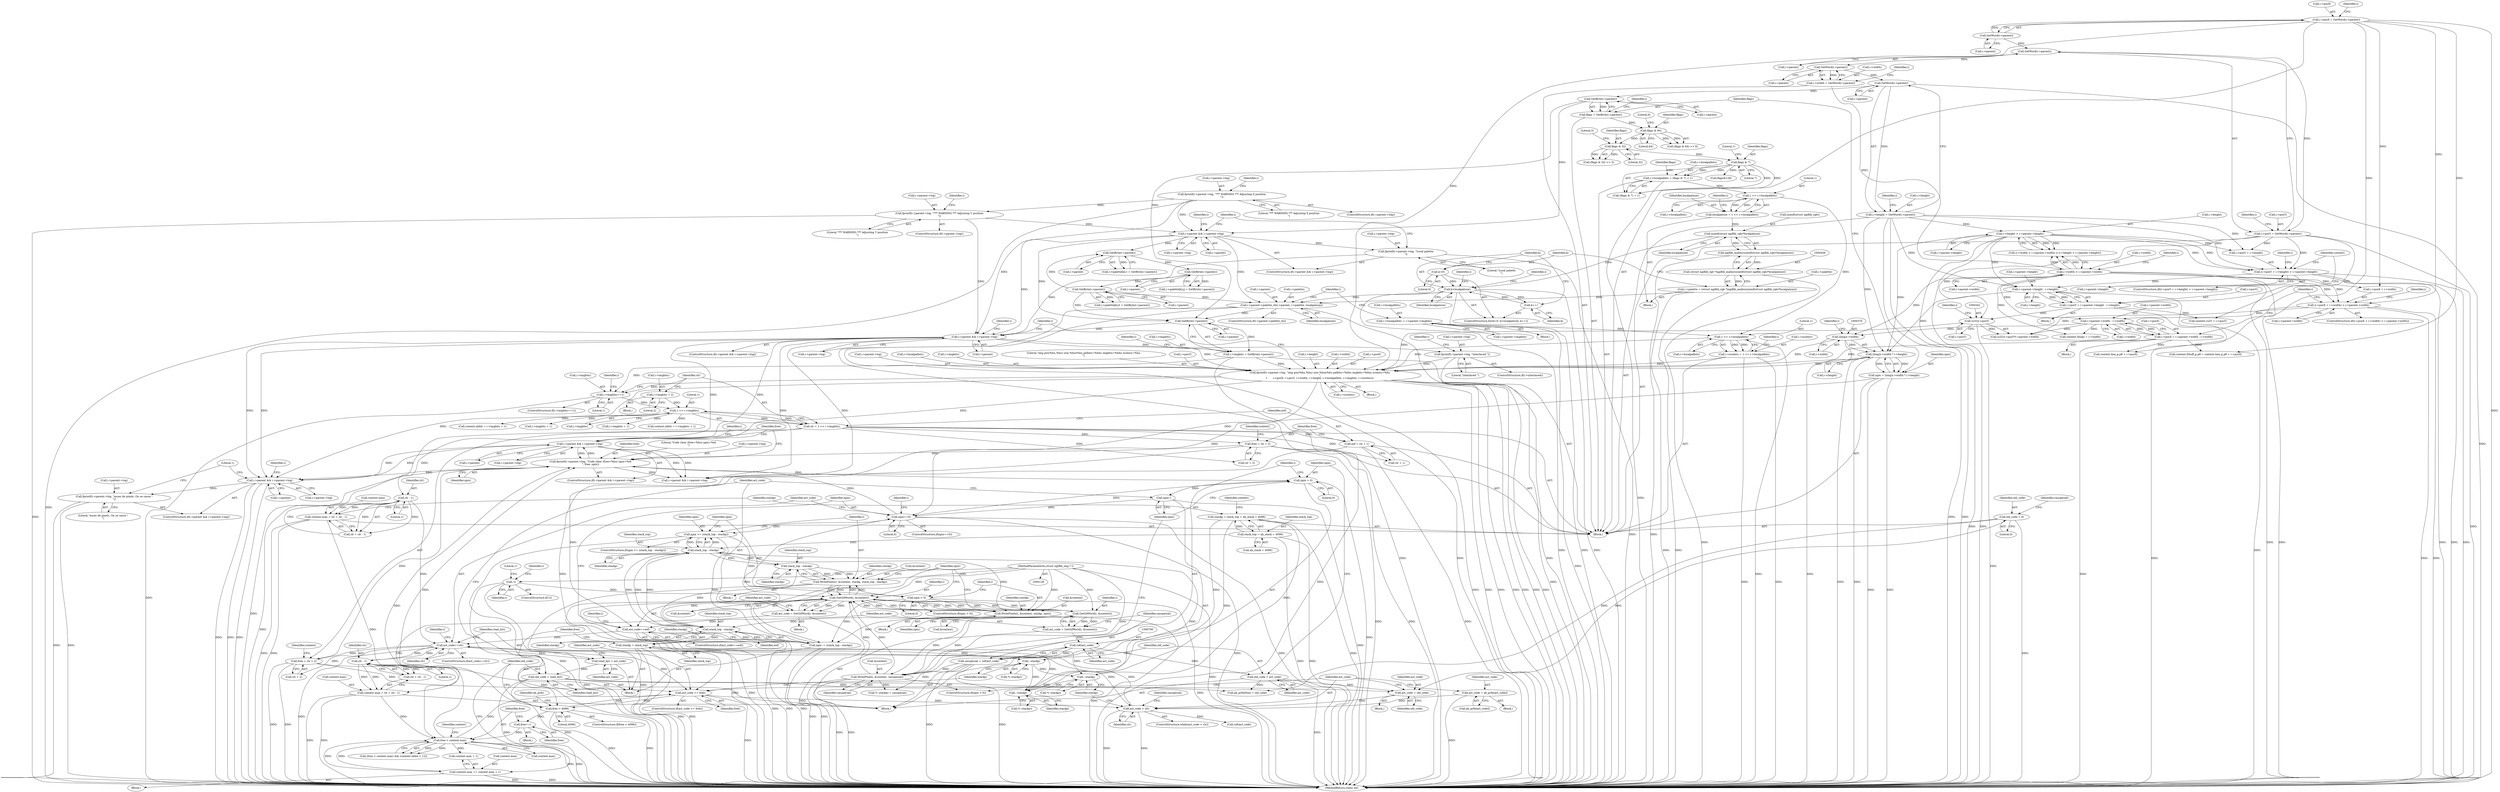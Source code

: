 digraph "0_ngiflib_cf429e0a2fe26b5f01ce0c8e9b79432e94509b6e@API" {
"1000725" [label="(Call,fprintf(i->parent->log, \"assez de pixels, On se casse !\n\"))"];
"1000716" [label="(Call,i->parent && i->parent->log)"];
"1000740" [label="(Call,i->parent && i->parent->log)"];
"1000560" [label="(Call,i->parent && i->parent->log)"];
"1000555" [label="(Call,GetByte(i->parent))"];
"1000435" [label="(Call,i->parent && i->parent->log)"];
"1000379" [label="(Call,GetByte(i->parent))"];
"1000189" [label="(Call,GetWord(i->parent))"];
"1000181" [label="(Call,GetWord(i->parent))"];
"1000173" [label="(Call,GetWord(i->parent))"];
"1000165" [label="(Call,GetWord(i->parent))"];
"1000292" [label="(Call,fprintf(i->parent->log, \"*** WARNING *** Adjusting Y position\n\"))"];
"1000251" [label="(Call,fprintf(i->parent->log, \"*** WARNING *** Adjusting X position\n\"))"];
"1000514" [label="(Call,i->parent->palette_cb(i->parent, i->palette, localpalsize))"];
"1000504" [label="(Call,GetByte(i->parent))"];
"1000492" [label="(Call,GetByte(i->parent))"];
"1000480" [label="(Call,GetByte(i->parent))"];
"1000451" [label="(Call,i->palette = (struct ngiflib_rgb *)ngiflib_malloc(sizeof(struct ngiflib_rgb)*localpalsize))"];
"1000455" [label="(Call,(struct ngiflib_rgb *)ngiflib_malloc(sizeof(struct ngiflib_rgb)*localpalsize))"];
"1000457" [label="(Call,ngiflib_malloc(sizeof(struct ngiflib_rgb)*localpalsize))"];
"1000458" [label="(Call,sizeof(struct ngiflib_rgb)*localpalsize)"];
"1000427" [label="(Call,localpalsize = 1 << i->localpalbits)"];
"1000429" [label="(Call,1 << i->localpalbits)"];
"1000411" [label="(Call,i->localpalbits = (flags & 7) + 1)"];
"1000416" [label="(Call,flags & 7)"];
"1000407" [label="(Call,flags & 32)"];
"1000388" [label="(Call,flags & 64)"];
"1000377" [label="(Call,flags = GetByte(i->parent))"];
"1000466" [label="(Call,k<localpalsize)"];
"1000463" [label="(Call,k=0)"];
"1000469" [label="(Call,k++)"];
"1000444" [label="(Call,fprintf(i->parent->log, \"Local palette\n\"))"];
"1000749" [label="(Call,fprintf(i->parent->log, \"Code clear (free=%hu) npix=%ld\n\", free, npix))"];
"1000907" [label="(Call,free > context.max)"];
"1000903" [label="(Call,free++)"];
"1000887" [label="(Call,free < 4096)"];
"1000812" [label="(Call,act_code >= free)"];
"1000735" [label="(Call,act_code==clr)"];
"1000687" [label="(Call,act_code==eof)"];
"1000680" [label="(Call,act_code = GetGifWord(i, &context))"];
"1000682" [label="(Call,GetGifWord(i, &context))"];
"1000156" [label="(Call,!i)"];
"1000129" [label="(MethodParameterIn,struct ngiflib_img * i)"];
"1000858" [label="(Call,WritePixels(i, &context, stackp, stack_top - stackp))"];
"1000863" [label="(Call,stack_top - stackp)"];
"1000854" [label="(Call,stack_top - stackp)"];
"1000658" [label="(Call,stack_top = ab_stack + 4096)"];
"1000880" [label="(Call,stack_top - stackp)"];
"1000872" [label="(Call,WritePixels(i, &context, stackp, npix))"];
"1000868" [label="(Call,npix > 0)"];
"1000852" [label="(Call,npix >= (stack_top - stackp))"];
"1000711" [label="(Call,npix==0)"];
"1000804" [label="(Call,npix--)"];
"1000796" [label="(Call,npix > 0)"];
"1000366" [label="(Call,npix = (long)i->width * i->height)"];
"1000368" [label="(Call,(long)i->width * i->height)"];
"1000369" [label="(Call,(long)i->width)"];
"1000262" [label="(Call,i->parent->width - i->width)"];
"1000231" [label="(Call,(i->posX + i->width) > i->parent->width)"];
"1000161" [label="(Call,i->posX = GetWord(i->parent))"];
"1000195" [label="(Call,i->width > i->parent->width)"];
"1000177" [label="(Call,i->width = GetWord(i->parent))"];
"1000303" [label="(Call,i->parent->height - i->height)"];
"1000272" [label="(Call,(i->posY + i->height) > i->parent->height)"];
"1000169" [label="(Call,i->posY = GetWord(i->parent))"];
"1000185" [label="(Call,i->height = GetWord(i->parent))"];
"1000204" [label="(Call,i->height > i->parent->height)"];
"1000878" [label="(Call,npix -= (stack_top - stackp))"];
"1000848" [label="(Call,--stackp)"];
"1000883" [label="(Call,stackp = stack_top)"];
"1000831" [label="(Call,--stackp)"];
"1000818" [label="(Call,--stackp)"];
"1000656" [label="(Call,stackp = stack_top = ab_stack + 4096)"];
"1000799" [label="(Call,WritePixel(i, &context, casspecial))"];
"1000783" [label="(Call,GetGifWord(i, &context))"];
"1000787" [label="(Call,casspecial = (u8)act_code)"];
"1000789" [label="(Call,(u8)act_code)"];
"1000781" [label="(Call,act_code = GetGifWord(i, &context))"];
"1000628" [label="(Call,eof = clr + 1)"];
"1000621" [label="(Call,clr = 1 << i->imgbits)"];
"1000623" [label="(Call,1 << i->imgbits)"];
"1000616" [label="(Call,i->imgbits = 2)"];
"1000610" [label="(Call,i->imgbits==1)"];
"1000581" [label="(Call,fprintf(i->parent->log, \"img pos(%hu,%hu) size %hux%hu palbits=%hhu imgbits=%hhu ncolors=%hu\n\",\n\t       i->posX, i->posY, i->width, i->height, i->localpalbits, i->imgbits, i->ncolors))"];
"1000574" [label="(Call,fprintf(i->parent->log, \"interlaced \"))"];
"1000258" [label="(Call,i->posX = i->parent->width - i->width)"];
"1000341" [label="(Call,(u32)i->posY)"];
"1000299" [label="(Call,i->posY = i->parent->height - i->height)"];
"1000546" [label="(Call,1 << i->localpalbits)"];
"1000533" [label="(Call,i->localpalbits = i->parent->imgbits)"];
"1000551" [label="(Call,i->imgbits = GetByte(i->parent))"];
"1000542" [label="(Call,i->ncolors = 1 << i->localpalbits)"];
"1000825" [label="(Call,act_code > clr)"];
"1000821" [label="(Call,act_code = old_code)"];
"1000792" [label="(Call,old_code = act_code)"];
"1000143" [label="(Call,old_code = 0)"];
"1000931" [label="(Call,old_code = read_byt)"];
"1000808" [label="(Call,read_byt = act_code)"];
"1000836" [label="(Call,act_code = ab_prfx[act_code])"];
"1000653" [label="(Call,clr - 1)"];
"1000778" [label="(Call,clr - 1)"];
"1000758" [label="(Call,free = clr + 2)"];
"1000633" [label="(Call,free = clr + 2)"];
"1000772" [label="(Call,context.max = clr + clr - 1)"];
"1000647" [label="(Call,context.max = clr + clr - 1)"];
"1000922" [label="(Call,context.max += context.max + 1)"];
"1000556" [label="(Call,i->parent)"];
"1000301" [label="(Identifier,i)"];
"1000378" [label="(Identifier,flags)"];
"1000245" [label="(ControlStructure,if(i->parent->log))"];
"1000257" [label="(Literal,\"*** WARNING *** Adjusting X position\n\")"];
"1000496" [label="(Call,i->palette[k].b = GetByte(i->parent))"];
"1000710" [label="(ControlStructure,if(npix==0))"];
"1000800" [label="(Identifier,i)"];
"1000251" [label="(Call,fprintf(i->parent->log, \"*** WARNING *** Adjusting X position\n\"))"];
"1000893" [label="(Identifier,ab_prfx)"];
"1000561" [label="(Call,i->parent)"];
"1000466" [label="(Call,k<localpalsize)"];
"1000162" [label="(Call,i->posX)"];
"1000787" [label="(Call,casspecial = (u8)act_code)"];
"1000712" [label="(Identifier,npix)"];
"1000862" [label="(Identifier,stackp)"];
"1000765" [label="(Identifier,context)"];
"1000882" [label="(Identifier,stackp)"];
"1000744" [label="(Call,i->parent->log)"];
"1000268" [label="(Call,i->width)"];
"1000623" [label="(Call,1 << i->imgbits)"];
"1000244" [label="(Block,)"];
"1000309" [label="(Call,i->height)"];
"1000547" [label="(Literal,1)"];
"1000511" [label="(Identifier,i)"];
"1000808" [label="(Call,read_byt = act_code)"];
"1000780" [label="(Literal,1)"];
"1000145" [label="(Literal,0)"];
"1000430" [label="(Literal,1)"];
"1000468" [label="(Identifier,localpalsize)"];
"1000684" [label="(Call,&context)"];
"1000587" [label="(Literal,\"img pos(%hu,%hu) size %hux%hu palbits=%hhu imgbits=%hhu ncolors=%hu\n\")"];
"1000740" [label="(Call,i->parent && i->parent->log)"];
"1000447" [label="(Identifier,i)"];
"1000575" [label="(Call,i->parent->log)"];
"1000741" [label="(Call,i->parent)"];
"1000855" [label="(Identifier,stack_top)"];
"1000521" [label="(Identifier,localpalsize)"];
"1000289" [label="(Identifier,i)"];
"1000759" [label="(Identifier,free)"];
"1000462" [label="(ControlStructure,for(k=0; k<localpalsize; k++))"];
"1000711" [label="(Call,npix==0)"];
"1000130" [label="(Block,)"];
"1000781" [label="(Call,act_code = GetGifWord(i, &context))"];
"1000416" [label="(Call,flags & 7)"];
"1000776" [label="(Call,clr + clr - 1)"];
"1000153" [label="(Identifier,casspecial)"];
"1000798" [label="(Literal,0)"];
"1000612" [label="(Identifier,i)"];
"1000390" [label="(Literal,64)"];
"1000870" [label="(Literal,0)"];
"1000232" [label="(Call,i->posX + i->width)"];
"1000314" [label="(Identifier,context)"];
"1000431" [label="(Call,i->localpalbits)"];
"1000854" [label="(Call,stack_top - stackp)"];
"1000591" [label="(Call,i->posY)"];
"1000822" [label="(Identifier,act_code)"];
"1000377" [label="(Call,flags = GetByte(i->parent))"];
"1000428" [label="(Identifier,localpalsize)"];
"1000803" [label="(Identifier,casspecial)"];
"1000622" [label="(Identifier,clr)"];
"1000665" [label="(Identifier,context)"];
"1000797" [label="(Identifier,npix)"];
"1000909" [label="(Call,context.max)"];
"1000923" [label="(Call,context.max)"];
"1000879" [label="(Identifier,npix)"];
"1000380" [label="(Call,i->parent)"];
"1000391" [label="(Literal,6)"];
"1000610" [label="(Call,i->imgbits==1)"];
"1000292" [label="(Call,fprintf(i->parent->log, \"*** WARNING *** Adjusting Y position\n\"))"];
"1000633" [label="(Call,free = clr + 2)"];
"1000657" [label="(Identifier,stackp)"];
"1000758" [label="(Call,free = clr + 2)"];
"1000881" [label="(Identifier,stack_top)"];
"1000628" [label="(Call,eof = clr + 1)"];
"1000681" [label="(Identifier,act_code)"];
"1000889" [label="(Literal,4096)"];
"1000169" [label="(Call,i->posY = GetWord(i->parent))"];
"1000481" [label="(Call,i->parent)"];
"1000859" [label="(Identifier,i)"];
"1000805" [label="(Identifier,npix)"];
"1000863" [label="(Call,stack_top - stackp)"];
"1000772" [label="(Call,context.max = clr + clr - 1)"];
"1000906" [label="(Call,(free > context.max) && (context.nbbit < 12))"];
"1000493" [label="(Call,i->parent)"];
"1000543" [label="(Call,i->ncolors)"];
"1000351" [label="(Call,context.frbuff_p.p8 = context.line_p.p8 + i->posX)"];
"1000904" [label="(Identifier,free)"];
"1000166" [label="(Call,i->parent)"];
"1000427" [label="(Call,localpalsize = 1 << i->localpalbits)"];
"1000476" [label="(Identifier,i)"];
"1000826" [label="(Identifier,act_code)"];
"1000564" [label="(Call,i->parent->log)"];
"1000199" [label="(Call,i->parent->width)"];
"1000614" [label="(Literal,1)"];
"1000871" [label="(Block,)"];
"1000640" [label="(Identifier,context)"];
"1000611" [label="(Call,i->imgbits)"];
"1000778" [label="(Call,clr - 1)"];
"1000230" [label="(ControlStructure,if((i->posX + i->width) > i->parent->width))"];
"1000465" [label="(Literal,0)"];
"1000784" [label="(Identifier,i)"];
"1000551" [label="(Call,i->imgbits = GetByte(i->parent))"];
"1000713" [label="(Literal,0)"];
"1000263" [label="(Call,i->parent->width)"];
"1000621" [label="(Call,clr = 1 << i->imgbits)"];
"1000737" [label="(Identifier,clr)"];
"1000773" [label="(Call,context.max)"];
"1000410" [label="(Literal,5)"];
"1000658" [label="(Call,stack_top = ab_stack + 4096)"];
"1000818" [label="(Call,--stackp)"];
"1000654" [label="(Identifier,clr)"];
"1000857" [label="(Block,)"];
"1000248" [label="(Identifier,i)"];
"1000439" [label="(Call,i->parent->log)"];
"1000190" [label="(Call,i->parent)"];
"1000280" [label="(Call,i->parent->height)"];
"1000718" [label="(Identifier,i)"];
"1000903" [label="(Call,free++)"];
"1000883" [label="(Call,stackp = stack_top)"];
"1000155" [label="(ControlStructure,if(!i))"];
"1000692" [label="(Call,i->parent && i->parent->log)"];
"1000157" [label="(Identifier,i)"];
"1000914" [label="(Identifier,context)"];
"1000534" [label="(Call,i->localpalbits)"];
"1000385" [label="(Identifier,i)"];
"1000716" [label="(Call,i->parent && i->parent->log)"];
"1000796" [label="(Call,npix > 0)"];
"1000789" [label="(Call,(u8)act_code)"];
"1000415" [label="(Call,(flags & 7) + 1)"];
"1000634" [label="(Identifier,free)"];
"1000891" [label="(Call,ab_prfx[free] = old_code)"];
"1000606" [label="(Call,i->ncolors)"];
"1000445" [label="(Call,i->parent->log)"];
"1000208" [label="(Call,i->parent->height)"];
"1000888" [label="(Identifier,free)"];
"1000375" [label="(Identifier,i)"];
"1000252" [label="(Call,i->parent->log)"];
"1000505" [label="(Call,i->parent)"];
"1000472" [label="(Call,i->palette[k].r = GetByte(i->parent))"];
"1000823" [label="(Identifier,old_code)"];
"1000907" [label="(Call,free > context.max)"];
"1000299" [label="(Call,i->posY = i->parent->height - i->height)"];
"1000469" [label="(Call,k++)"];
"1000204" [label="(Call,i->height > i->parent->height)"];
"1000273" [label="(Call,i->posY + i->height)"];
"1000470" [label="(Identifier,k)"];
"1000624" [label="(Literal,1)"];
"1000181" [label="(Call,GetWord(i->parent))"];
"1000642" [label="(Call,i->imgbits + 1)"];
"1000304" [label="(Call,i->parent->height)"];
"1000562" [label="(Identifier,i)"];
"1000179" [label="(Identifier,i)"];
"1000801" [label="(Call,&context)"];
"1000366" [label="(Call,npix = (long)i->width * i->height)"];
"1000660" [label="(Call,ab_stack + 4096)"];
"1000422" [label="(Identifier,flags)"];
"1000319" [label="(Call,context.curY = i->posY)"];
"1000852" [label="(Call,npix >= (stack_top - stackp))"];
"1000884" [label="(Identifier,stackp)"];
"1000757" [label="(Identifier,npix)"];
"1000827" [label="(Identifier,clr)"];
"1000832" [label="(Identifier,stackp)"];
"1000810" [label="(Identifier,act_code)"];
"1000728" [label="(Identifier,i)"];
"1000735" [label="(Call,act_code==clr)"];
"1000782" [label="(Identifier,act_code)"];
"1000794" [label="(Identifier,act_code)"];
"1000736" [label="(Identifier,act_code)"];
"1000874" [label="(Call,&context)"];
"1000504" [label="(Call,GetByte(i->parent))"];
"1000197" [label="(Identifier,i)"];
"1000597" [label="(Call,i->height)"];
"1000312" [label="(Call,context.Xtogo = i->width)"];
"1000609" [label="(ControlStructure,if(i->imgbits==1))"];
"1000537" [label="(Call,i->parent->imgbits)"];
"1000533" [label="(Call,i->localpalbits = i->parent->imgbits)"];
"1000388" [label="(Call,flags & 64)"];
"1000389" [label="(Identifier,flags)"];
"1000680" [label="(Call,act_code = GetGifWord(i, &context))"];
"1000171" [label="(Identifier,i)"];
"1000847" [label="(Call,*(--stackp))"];
"1000464" [label="(Identifier,k)"];
"1000738" [label="(Block,)"];
"1000286" [label="(ControlStructure,if(i->parent->log))"];
"1000559" [label="(ControlStructure,if(i->parent && i->parent->log))"];
"1000873" [label="(Identifier,i)"];
"1000749" [label="(Call,fprintf(i->parent->log, \"Code clear (free=%hu) npix=%ld\n\", free, npix))"];
"1000725" [label="(Call,fprintf(i->parent->log, \"assez de pixels, On se casse !\n\"))"];
"1000435" [label="(Call,i->parent && i->parent->log)"];
"1000300" [label="(Call,i->posY)"];
"1000129" [label="(MethodParameterIn,struct ngiflib_img * i)"];
"1000451" [label="(Call,i->palette = (struct ngiflib_rgb *)ngiflib_malloc(sizeof(struct ngiflib_rgb)*localpalsize))"];
"1000458" [label="(Call,sizeof(struct ngiflib_rgb)*localpalsize)"];
"1000406" [label="(Call,(flags & 32) >> 5)"];
"1000408" [label="(Identifier,flags)"];
"1000341" [label="(Call,(u32)i->posY)"];
"1000869" [label="(Identifier,npix)"];
"1000615" [label="(Block,)"];
"1000804" [label="(Call,npix--)"];
"1000733" [label="(Literal,1)"];
"1000205" [label="(Call,i->height)"];
"1000791" [label="(Identifier,act_code)"];
"1000648" [label="(Call,context.max)"];
"1000814" [label="(Identifier,free)"];
"1000143" [label="(Call,old_code = 0)"];
"1000807" [label="(Block,)"];
"1000450" [label="(Literal,\"Local palette\n\")"];
"1000581" [label="(Call,fprintf(i->parent->log, \"img pos(%hu,%hu) size %hux%hu palbits=%hhu imgbits=%hhu ncolors=%hu\n\",\n\t       i->posX, i->posY, i->width, i->height, i->localpalbits, i->imgbits, i->ncolors))"];
"1000687" [label="(Call,act_code==eof)"];
"1000783" [label="(Call,GetGifWord(i, &context))"];
"1000858" [label="(Call,WritePixels(i, &context, stackp, stack_top - stackp))"];
"1000357" [label="(Call,context.line_p.p8 + i->posX)"];
"1000160" [label="(Literal,1)"];
"1000555" [label="(Call,GetByte(i->parent))"];
"1000594" [label="(Call,i->width)"];
"1000653" [label="(Call,clr - 1)"];
"1000371" [label="(Call,i->width)"];
"1000864" [label="(Identifier,stack_top)"];
"1000795" [label="(ControlStructure,if(npix > 0))"];
"1000437" [label="(Identifier,i)"];
"1000686" [label="(ControlStructure,if(act_code==eof))"];
"1000616" [label="(Call,i->imgbits = 2)"];
"1000387" [label="(Call,(flags & 64) >> 6)"];
"1000785" [label="(Call,&context)"];
"1000343" [label="(Call,i->posY)"];
"1000651" [label="(Call,clr + clr - 1)"];
"1000298" [label="(Literal,\"*** WARNING *** Adjusting Y position\n\")"];
"1000886" [label="(ControlStructure,if(free < 4096))"];
"1000194" [label="(Call,(i->width > i->parent->width) || (i->height > i->parent->height))"];
"1000189" [label="(Call,GetWord(i->parent))"];
"1000742" [label="(Identifier,i)"];
"1000715" [label="(ControlStructure,if(i->parent && i->parent->log))"];
"1000812" [label="(Call,act_code >= free)"];
"1000374" [label="(Call,i->height)"];
"1000272" [label="(Call,(i->posY + i->height) > i->parent->height)"];
"1000682" [label="(Call,GetGifWord(i, &context))"];
"1000848" [label="(Call,--stackp)"];
"1000867" [label="(ControlStructure,if(npix > 0))"];
"1000262" [label="(Call,i->parent->width - i->width)"];
"1000788" [label="(Identifier,casspecial)"];
"1000259" [label="(Call,i->posX)"];
"1000379" [label="(Call,GetByte(i->parent))"];
"1000492" [label="(Call,GetByte(i->parent))"];
"1000444" [label="(Call,fprintf(i->parent->log, \"Local palette\n\"))"];
"1000161" [label="(Call,i->posX = GetWord(i->parent))"];
"1000165" [label="(Call,GetWord(i->parent))"];
"1000421" [label="(Call,flags&128)"];
"1000878" [label="(Call,npix -= (stack_top - stackp))"];
"1000260" [label="(Identifier,i)"];
"1000411" [label="(Call,i->localpalbits = (flags & 7) + 1)"];
"1000824" [label="(ControlStructure,while(act_code > clr))"];
"1000518" [label="(Call,i->palette)"];
"1000792" [label="(Call,old_code = act_code)"];
"1000588" [label="(Call,i->posX)"];
"1000484" [label="(Call,i->palette[k].g = GetByte(i->parent))"];
"1000417" [label="(Identifier,flags)"];
"1000837" [label="(Identifier,act_code)"];
"1000163" [label="(Identifier,i)"];
"1000514" [label="(Call,i->parent->palette_cb(i->parent, i->palette, localpalsize))"];
"1000582" [label="(Call,i->parent->log)"];
"1000638" [label="(Call,context.nbbit = i->imgbits + 1)"];
"1000618" [label="(Identifier,i)"];
"1000412" [label="(Call,i->localpalbits)"];
"1000156" [label="(Call,!i)"];
"1000174" [label="(Call,i->parent)"];
"1000843" [label="(Call,(u8)act_code)"];
"1000285" [label="(Block,)"];
"1000865" [label="(Identifier,stackp)"];
"1000544" [label="(Identifier,i)"];
"1000271" [label="(ControlStructure,if((i->posY + i->height) > i->parent->height))"];
"1000851" [label="(ControlStructure,if(npix >= (stack_top - stackp)))"];
"1000756" [label="(Identifier,free)"];
"1000679" [label="(Block,)"];
"1000453" [label="(Identifier,i)"];
"1000569" [label="(Block,)"];
"1000779" [label="(Identifier,clr)"];
"1000877" [label="(Identifier,npix)"];
"1000187" [label="(Identifier,i)"];
"1000436" [label="(Call,i->parent)"];
"1000177" [label="(Call,i->width = GetWord(i->parent))"];
"1000755" [label="(Literal,\"Code clear (free=%hu) npix=%ld\n\")"];
"1000480" [label="(Call,GetByte(i->parent))"];
"1000508" [label="(ControlStructure,if(i->parent->palette_cb))"];
"1000570" [label="(ControlStructure,if(i->interlaced))"];
"1000853" [label="(Identifier,npix)"];
"1000688" [label="(Identifier,act_code)"];
"1000887" [label="(Call,free < 4096)"];
"1000717" [label="(Call,i->parent)"];
"1000831" [label="(Call,--stackp)"];
"1000647" [label="(Call,context.max = clr + clr - 1)"];
"1000793" [label="(Identifier,old_code)"];
"1000656" [label="(Call,stackp = stack_top = ab_stack + 4096)"];
"1000239" [label="(Call,i->parent->width)"];
"1000926" [label="(Call,context.max + 1)"];
"1000580" [label="(Literal,\"interlaced \")"];
"1000275" [label="(Identifier,i)"];
"1000467" [label="(Identifier,k)"];
"1000369" [label="(Call,(long)i->width)"];
"1000828" [label="(Block,)"];
"1000815" [label="(Block,)"];
"1000617" [label="(Call,i->imgbits)"];
"1000258" [label="(Call,i->posX = i->parent->width - i->width)"];
"1000731" [label="(Literal,\"assez de pixels, On se casse !\n\")"];
"1000625" [label="(Call,i->imgbits)"];
"1000434" [label="(ControlStructure,if(i->parent && i->parent->log))"];
"1000368" [label="(Call,(long)i->width * i->height)"];
"1000293" [label="(Call,i->parent->log)"];
"1000173" [label="(Call,GetWord(i->parent))"];
"1000515" [label="(Call,i->parent)"];
"1000763" [label="(Call,context.nbbit = i->imgbits + 1)"];
"1000461" [label="(Identifier,localpalsize)"];
"1000185" [label="(Call,i->height = GetWord(i->parent))"];
"1000182" [label="(Call,i->parent)"];
"1000908" [label="(Identifier,free)"];
"1000868" [label="(Call,npix > 0)"];
"1000720" [label="(Call,i->parent->log)"];
"1000936" [label="(MethodReturn,static int)"];
"1000572" [label="(Identifier,i)"];
"1000170" [label="(Call,i->posY)"];
"1000455" [label="(Call,(struct ngiflib_rgb *)ngiflib_malloc(sizeof(struct ngiflib_rgb)*localpalsize))"];
"1000856" [label="(Identifier,stackp)"];
"1000842" [label="(Identifier,casspecial)"];
"1000811" [label="(ControlStructure,if(act_code >= free))"];
"1000206" [label="(Identifier,i)"];
"1000424" [label="(Block,)"];
"1000231" [label="(Call,(i->posX + i->width) > i->parent->width)"];
"1000890" [label="(Block,)"];
"1000178" [label="(Call,i->width)"];
"1000922" [label="(Call,context.max += context.max + 1)"];
"1000694" [label="(Identifier,i)"];
"1000553" [label="(Identifier,i)"];
"1000767" [label="(Call,i->imgbits + 1)"];
"1000836" [label="(Call,act_code = ab_prfx[act_code])"];
"1000760" [label="(Call,clr + 2)"];
"1000144" [label="(Identifier,old_code)"];
"1000419" [label="(Literal,1)"];
"1000931" [label="(Call,old_code = read_byt)"];
"1000817" [label="(Call,*(--stackp))"];
"1000880" [label="(Call,stack_top - stackp)"];
"1000407" [label="(Call,flags & 32)"];
"1000860" [label="(Call,&context)"];
"1000876" [label="(Identifier,stackp)"];
"1000196" [label="(Call,i->width)"];
"1000600" [label="(Call,i->localpalbits)"];
"1000452" [label="(Call,i->palette)"];
"1000463" [label="(Call,k=0)"];
"1000739" [label="(ControlStructure,if(i->parent && i->parent->log))"];
"1000933" [label="(Identifier,read_byt)"];
"1000821" [label="(Call,act_code = old_code)"];
"1000813" [label="(Identifier,act_code)"];
"1000809" [label="(Identifier,read_byt)"];
"1000340" [label="(Call,(u32)i->posY*i->parent->width)"];
"1000459" [label="(Call,sizeof(struct ngiflib_rgb))"];
"1000603" [label="(Call,i->imgbits)"];
"1000799" [label="(Call,WritePixel(i, &context, casspecial))"];
"1000409" [label="(Literal,32)"];
"1000542" [label="(Call,i->ncolors = 1 << i->localpalbits)"];
"1000872" [label="(Call,WritePixels(i, &context, stackp, npix))"];
"1000348" [label="(Identifier,i)"];
"1000825" [label="(Call,act_code > clr)"];
"1000689" [label="(Identifier,eof)"];
"1000849" [label="(Identifier,stackp)"];
"1000418" [label="(Literal,7)"];
"1000195" [label="(Call,i->width > i->parent->width)"];
"1000655" [label="(Literal,1)"];
"1000523" [label="(Block,)"];
"1000752" [label="(Identifier,i)"];
"1000917" [label="(Block,)"];
"1000620" [label="(Literal,2)"];
"1000552" [label="(Call,i->imgbits)"];
"1000560" [label="(Call,i->parent && i->parent->log)"];
"1000838" [label="(Call,ab_prfx[act_code])"];
"1000734" [label="(ControlStructure,if(act_code==clr))"];
"1000750" [label="(Call,i->parent->log)"];
"1000683" [label="(Identifier,i)"];
"1000629" [label="(Identifier,eof)"];
"1000429" [label="(Call,1 << i->localpalbits)"];
"1000574" [label="(Call,fprintf(i->parent->log, \"interlaced \"))"];
"1000932" [label="(Identifier,old_code)"];
"1000659" [label="(Identifier,stack_top)"];
"1000546" [label="(Call,1 << i->localpalbits)"];
"1000186" [label="(Call,i->height)"];
"1000457" [label="(Call,ngiflib_malloc(sizeof(struct ngiflib_rgb)*localpalsize))"];
"1000819" [label="(Identifier,stackp)"];
"1000635" [label="(Call,clr + 2)"];
"1000584" [label="(Identifier,i)"];
"1000726" [label="(Call,i->parent->log)"];
"1000885" [label="(Identifier,stack_top)"];
"1000548" [label="(Call,i->localpalbits)"];
"1000816" [label="(Call,*(--stackp) = casspecial)"];
"1000367" [label="(Identifier,npix)"];
"1000630" [label="(Call,clr + 1)"];
"1000830" [label="(Call,*(--stackp))"];
"1000303" [label="(Call,i->parent->height - i->height)"];
"1000725" -> "1000715"  [label="AST: "];
"1000725" -> "1000731"  [label="CFG: "];
"1000726" -> "1000725"  [label="AST: "];
"1000731" -> "1000725"  [label="AST: "];
"1000733" -> "1000725"  [label="CFG: "];
"1000725" -> "1000936"  [label="DDG: "];
"1000725" -> "1000936"  [label="DDG: "];
"1000716" -> "1000725"  [label="DDG: "];
"1000716" -> "1000715"  [label="AST: "];
"1000716" -> "1000717"  [label="CFG: "];
"1000716" -> "1000720"  [label="CFG: "];
"1000717" -> "1000716"  [label="AST: "];
"1000720" -> "1000716"  [label="AST: "];
"1000728" -> "1000716"  [label="CFG: "];
"1000733" -> "1000716"  [label="CFG: "];
"1000716" -> "1000936"  [label="DDG: "];
"1000716" -> "1000936"  [label="DDG: "];
"1000716" -> "1000936"  [label="DDG: "];
"1000740" -> "1000716"  [label="DDG: "];
"1000740" -> "1000716"  [label="DDG: "];
"1000560" -> "1000716"  [label="DDG: "];
"1000560" -> "1000716"  [label="DDG: "];
"1000749" -> "1000716"  [label="DDG: "];
"1000581" -> "1000716"  [label="DDG: "];
"1000740" -> "1000739"  [label="AST: "];
"1000740" -> "1000741"  [label="CFG: "];
"1000740" -> "1000744"  [label="CFG: "];
"1000741" -> "1000740"  [label="AST: "];
"1000744" -> "1000740"  [label="AST: "];
"1000752" -> "1000740"  [label="CFG: "];
"1000759" -> "1000740"  [label="CFG: "];
"1000740" -> "1000692"  [label="DDG: "];
"1000740" -> "1000692"  [label="DDG: "];
"1000560" -> "1000740"  [label="DDG: "];
"1000560" -> "1000740"  [label="DDG: "];
"1000749" -> "1000740"  [label="DDG: "];
"1000581" -> "1000740"  [label="DDG: "];
"1000740" -> "1000749"  [label="DDG: "];
"1000560" -> "1000559"  [label="AST: "];
"1000560" -> "1000561"  [label="CFG: "];
"1000560" -> "1000564"  [label="CFG: "];
"1000561" -> "1000560"  [label="AST: "];
"1000564" -> "1000560"  [label="AST: "];
"1000572" -> "1000560"  [label="CFG: "];
"1000612" -> "1000560"  [label="CFG: "];
"1000555" -> "1000560"  [label="DDG: "];
"1000292" -> "1000560"  [label="DDG: "];
"1000251" -> "1000560"  [label="DDG: "];
"1000444" -> "1000560"  [label="DDG: "];
"1000435" -> "1000560"  [label="DDG: "];
"1000560" -> "1000574"  [label="DDG: "];
"1000560" -> "1000581"  [label="DDG: "];
"1000560" -> "1000692"  [label="DDG: "];
"1000560" -> "1000692"  [label="DDG: "];
"1000555" -> "1000551"  [label="AST: "];
"1000555" -> "1000556"  [label="CFG: "];
"1000556" -> "1000555"  [label="AST: "];
"1000551" -> "1000555"  [label="CFG: "];
"1000555" -> "1000551"  [label="DDG: "];
"1000435" -> "1000555"  [label="DDG: "];
"1000379" -> "1000555"  [label="DDG: "];
"1000514" -> "1000555"  [label="DDG: "];
"1000504" -> "1000555"  [label="DDG: "];
"1000435" -> "1000434"  [label="AST: "];
"1000435" -> "1000436"  [label="CFG: "];
"1000435" -> "1000439"  [label="CFG: "];
"1000436" -> "1000435"  [label="AST: "];
"1000439" -> "1000435"  [label="AST: "];
"1000447" -> "1000435"  [label="CFG: "];
"1000453" -> "1000435"  [label="CFG: "];
"1000379" -> "1000435"  [label="DDG: "];
"1000292" -> "1000435"  [label="DDG: "];
"1000251" -> "1000435"  [label="DDG: "];
"1000435" -> "1000444"  [label="DDG: "];
"1000435" -> "1000480"  [label="DDG: "];
"1000435" -> "1000514"  [label="DDG: "];
"1000379" -> "1000377"  [label="AST: "];
"1000379" -> "1000380"  [label="CFG: "];
"1000380" -> "1000379"  [label="AST: "];
"1000377" -> "1000379"  [label="CFG: "];
"1000379" -> "1000377"  [label="DDG: "];
"1000189" -> "1000379"  [label="DDG: "];
"1000189" -> "1000185"  [label="AST: "];
"1000189" -> "1000190"  [label="CFG: "];
"1000190" -> "1000189"  [label="AST: "];
"1000185" -> "1000189"  [label="CFG: "];
"1000189" -> "1000936"  [label="DDG: "];
"1000189" -> "1000185"  [label="DDG: "];
"1000181" -> "1000189"  [label="DDG: "];
"1000181" -> "1000177"  [label="AST: "];
"1000181" -> "1000182"  [label="CFG: "];
"1000182" -> "1000181"  [label="AST: "];
"1000177" -> "1000181"  [label="CFG: "];
"1000181" -> "1000177"  [label="DDG: "];
"1000173" -> "1000181"  [label="DDG: "];
"1000173" -> "1000169"  [label="AST: "];
"1000173" -> "1000174"  [label="CFG: "];
"1000174" -> "1000173"  [label="AST: "];
"1000169" -> "1000173"  [label="CFG: "];
"1000173" -> "1000169"  [label="DDG: "];
"1000165" -> "1000173"  [label="DDG: "];
"1000165" -> "1000161"  [label="AST: "];
"1000165" -> "1000166"  [label="CFG: "];
"1000166" -> "1000165"  [label="AST: "];
"1000161" -> "1000165"  [label="CFG: "];
"1000165" -> "1000161"  [label="DDG: "];
"1000292" -> "1000286"  [label="AST: "];
"1000292" -> "1000298"  [label="CFG: "];
"1000293" -> "1000292"  [label="AST: "];
"1000298" -> "1000292"  [label="AST: "];
"1000301" -> "1000292"  [label="CFG: "];
"1000292" -> "1000936"  [label="DDG: "];
"1000251" -> "1000292"  [label="DDG: "];
"1000251" -> "1000245"  [label="AST: "];
"1000251" -> "1000257"  [label="CFG: "];
"1000252" -> "1000251"  [label="AST: "];
"1000257" -> "1000251"  [label="AST: "];
"1000260" -> "1000251"  [label="CFG: "];
"1000251" -> "1000936"  [label="DDG: "];
"1000514" -> "1000508"  [label="AST: "];
"1000514" -> "1000521"  [label="CFG: "];
"1000515" -> "1000514"  [label="AST: "];
"1000518" -> "1000514"  [label="AST: "];
"1000521" -> "1000514"  [label="AST: "];
"1000544" -> "1000514"  [label="CFG: "];
"1000514" -> "1000936"  [label="DDG: "];
"1000514" -> "1000936"  [label="DDG: "];
"1000514" -> "1000936"  [label="DDG: "];
"1000504" -> "1000514"  [label="DDG: "];
"1000451" -> "1000514"  [label="DDG: "];
"1000466" -> "1000514"  [label="DDG: "];
"1000504" -> "1000496"  [label="AST: "];
"1000504" -> "1000505"  [label="CFG: "];
"1000505" -> "1000504"  [label="AST: "];
"1000496" -> "1000504"  [label="CFG: "];
"1000504" -> "1000480"  [label="DDG: "];
"1000504" -> "1000496"  [label="DDG: "];
"1000492" -> "1000504"  [label="DDG: "];
"1000492" -> "1000484"  [label="AST: "];
"1000492" -> "1000493"  [label="CFG: "];
"1000493" -> "1000492"  [label="AST: "];
"1000484" -> "1000492"  [label="CFG: "];
"1000492" -> "1000484"  [label="DDG: "];
"1000480" -> "1000492"  [label="DDG: "];
"1000480" -> "1000472"  [label="AST: "];
"1000480" -> "1000481"  [label="CFG: "];
"1000481" -> "1000480"  [label="AST: "];
"1000472" -> "1000480"  [label="CFG: "];
"1000480" -> "1000472"  [label="DDG: "];
"1000451" -> "1000424"  [label="AST: "];
"1000451" -> "1000455"  [label="CFG: "];
"1000452" -> "1000451"  [label="AST: "];
"1000455" -> "1000451"  [label="AST: "];
"1000464" -> "1000451"  [label="CFG: "];
"1000451" -> "1000936"  [label="DDG: "];
"1000451" -> "1000936"  [label="DDG: "];
"1000455" -> "1000451"  [label="DDG: "];
"1000455" -> "1000457"  [label="CFG: "];
"1000456" -> "1000455"  [label="AST: "];
"1000457" -> "1000455"  [label="AST: "];
"1000455" -> "1000936"  [label="DDG: "];
"1000457" -> "1000455"  [label="DDG: "];
"1000457" -> "1000458"  [label="CFG: "];
"1000458" -> "1000457"  [label="AST: "];
"1000457" -> "1000936"  [label="DDG: "];
"1000458" -> "1000457"  [label="DDG: "];
"1000458" -> "1000461"  [label="CFG: "];
"1000459" -> "1000458"  [label="AST: "];
"1000461" -> "1000458"  [label="AST: "];
"1000427" -> "1000458"  [label="DDG: "];
"1000458" -> "1000466"  [label="DDG: "];
"1000427" -> "1000424"  [label="AST: "];
"1000427" -> "1000429"  [label="CFG: "];
"1000428" -> "1000427"  [label="AST: "];
"1000429" -> "1000427"  [label="AST: "];
"1000437" -> "1000427"  [label="CFG: "];
"1000429" -> "1000427"  [label="DDG: "];
"1000429" -> "1000427"  [label="DDG: "];
"1000429" -> "1000431"  [label="CFG: "];
"1000430" -> "1000429"  [label="AST: "];
"1000431" -> "1000429"  [label="AST: "];
"1000411" -> "1000429"  [label="DDG: "];
"1000429" -> "1000546"  [label="DDG: "];
"1000411" -> "1000130"  [label="AST: "];
"1000411" -> "1000415"  [label="CFG: "];
"1000412" -> "1000411"  [label="AST: "];
"1000415" -> "1000411"  [label="AST: "];
"1000422" -> "1000411"  [label="CFG: "];
"1000411" -> "1000936"  [label="DDG: "];
"1000416" -> "1000411"  [label="DDG: "];
"1000416" -> "1000411"  [label="DDG: "];
"1000416" -> "1000415"  [label="AST: "];
"1000416" -> "1000418"  [label="CFG: "];
"1000417" -> "1000416"  [label="AST: "];
"1000418" -> "1000416"  [label="AST: "];
"1000419" -> "1000416"  [label="CFG: "];
"1000416" -> "1000415"  [label="DDG: "];
"1000416" -> "1000415"  [label="DDG: "];
"1000407" -> "1000416"  [label="DDG: "];
"1000416" -> "1000421"  [label="DDG: "];
"1000407" -> "1000406"  [label="AST: "];
"1000407" -> "1000409"  [label="CFG: "];
"1000408" -> "1000407"  [label="AST: "];
"1000409" -> "1000407"  [label="AST: "];
"1000410" -> "1000407"  [label="CFG: "];
"1000407" -> "1000406"  [label="DDG: "];
"1000407" -> "1000406"  [label="DDG: "];
"1000388" -> "1000407"  [label="DDG: "];
"1000388" -> "1000387"  [label="AST: "];
"1000388" -> "1000390"  [label="CFG: "];
"1000389" -> "1000388"  [label="AST: "];
"1000390" -> "1000388"  [label="AST: "];
"1000391" -> "1000388"  [label="CFG: "];
"1000388" -> "1000387"  [label="DDG: "];
"1000388" -> "1000387"  [label="DDG: "];
"1000377" -> "1000388"  [label="DDG: "];
"1000377" -> "1000130"  [label="AST: "];
"1000378" -> "1000377"  [label="AST: "];
"1000385" -> "1000377"  [label="CFG: "];
"1000466" -> "1000462"  [label="AST: "];
"1000466" -> "1000468"  [label="CFG: "];
"1000467" -> "1000466"  [label="AST: "];
"1000468" -> "1000466"  [label="AST: "];
"1000476" -> "1000466"  [label="CFG: "];
"1000511" -> "1000466"  [label="CFG: "];
"1000466" -> "1000936"  [label="DDG: "];
"1000466" -> "1000936"  [label="DDG: "];
"1000466" -> "1000936"  [label="DDG: "];
"1000463" -> "1000466"  [label="DDG: "];
"1000469" -> "1000466"  [label="DDG: "];
"1000466" -> "1000469"  [label="DDG: "];
"1000463" -> "1000462"  [label="AST: "];
"1000463" -> "1000465"  [label="CFG: "];
"1000464" -> "1000463"  [label="AST: "];
"1000465" -> "1000463"  [label="AST: "];
"1000467" -> "1000463"  [label="CFG: "];
"1000469" -> "1000462"  [label="AST: "];
"1000469" -> "1000470"  [label="CFG: "];
"1000470" -> "1000469"  [label="AST: "];
"1000467" -> "1000469"  [label="CFG: "];
"1000444" -> "1000434"  [label="AST: "];
"1000444" -> "1000450"  [label="CFG: "];
"1000445" -> "1000444"  [label="AST: "];
"1000450" -> "1000444"  [label="AST: "];
"1000453" -> "1000444"  [label="CFG: "];
"1000444" -> "1000936"  [label="DDG: "];
"1000749" -> "1000739"  [label="AST: "];
"1000749" -> "1000757"  [label="CFG: "];
"1000750" -> "1000749"  [label="AST: "];
"1000755" -> "1000749"  [label="AST: "];
"1000756" -> "1000749"  [label="AST: "];
"1000757" -> "1000749"  [label="AST: "];
"1000759" -> "1000749"  [label="CFG: "];
"1000749" -> "1000936"  [label="DDG: "];
"1000749" -> "1000692"  [label="DDG: "];
"1000907" -> "1000749"  [label="DDG: "];
"1000758" -> "1000749"  [label="DDG: "];
"1000887" -> "1000749"  [label="DDG: "];
"1000633" -> "1000749"  [label="DDG: "];
"1000711" -> "1000749"  [label="DDG: "];
"1000749" -> "1000796"  [label="DDG: "];
"1000907" -> "1000906"  [label="AST: "];
"1000907" -> "1000909"  [label="CFG: "];
"1000908" -> "1000907"  [label="AST: "];
"1000909" -> "1000907"  [label="AST: "];
"1000914" -> "1000907"  [label="CFG: "];
"1000906" -> "1000907"  [label="CFG: "];
"1000907" -> "1000936"  [label="DDG: "];
"1000907" -> "1000936"  [label="DDG: "];
"1000907" -> "1000812"  [label="DDG: "];
"1000907" -> "1000906"  [label="DDG: "];
"1000907" -> "1000906"  [label="DDG: "];
"1000903" -> "1000907"  [label="DDG: "];
"1000772" -> "1000907"  [label="DDG: "];
"1000647" -> "1000907"  [label="DDG: "];
"1000922" -> "1000907"  [label="DDG: "];
"1000907" -> "1000922"  [label="DDG: "];
"1000907" -> "1000926"  [label="DDG: "];
"1000903" -> "1000890"  [label="AST: "];
"1000903" -> "1000904"  [label="CFG: "];
"1000904" -> "1000903"  [label="AST: "];
"1000908" -> "1000903"  [label="CFG: "];
"1000887" -> "1000903"  [label="DDG: "];
"1000887" -> "1000886"  [label="AST: "];
"1000887" -> "1000889"  [label="CFG: "];
"1000888" -> "1000887"  [label="AST: "];
"1000889" -> "1000887"  [label="AST: "];
"1000893" -> "1000887"  [label="CFG: "];
"1000932" -> "1000887"  [label="CFG: "];
"1000887" -> "1000936"  [label="DDG: "];
"1000887" -> "1000936"  [label="DDG: "];
"1000887" -> "1000812"  [label="DDG: "];
"1000812" -> "1000887"  [label="DDG: "];
"1000812" -> "1000811"  [label="AST: "];
"1000812" -> "1000814"  [label="CFG: "];
"1000813" -> "1000812"  [label="AST: "];
"1000814" -> "1000812"  [label="AST: "];
"1000819" -> "1000812"  [label="CFG: "];
"1000826" -> "1000812"  [label="CFG: "];
"1000812" -> "1000936"  [label="DDG: "];
"1000735" -> "1000812"  [label="DDG: "];
"1000758" -> "1000812"  [label="DDG: "];
"1000633" -> "1000812"  [label="DDG: "];
"1000812" -> "1000825"  [label="DDG: "];
"1000735" -> "1000734"  [label="AST: "];
"1000735" -> "1000737"  [label="CFG: "];
"1000736" -> "1000735"  [label="AST: "];
"1000737" -> "1000735"  [label="AST: "];
"1000742" -> "1000735"  [label="CFG: "];
"1000809" -> "1000735"  [label="CFG: "];
"1000735" -> "1000936"  [label="DDG: "];
"1000687" -> "1000735"  [label="DDG: "];
"1000825" -> "1000735"  [label="DDG: "];
"1000653" -> "1000735"  [label="DDG: "];
"1000778" -> "1000735"  [label="DDG: "];
"1000735" -> "1000758"  [label="DDG: "];
"1000735" -> "1000760"  [label="DDG: "];
"1000735" -> "1000778"  [label="DDG: "];
"1000735" -> "1000808"  [label="DDG: "];
"1000735" -> "1000825"  [label="DDG: "];
"1000687" -> "1000686"  [label="AST: "];
"1000687" -> "1000689"  [label="CFG: "];
"1000688" -> "1000687"  [label="AST: "];
"1000689" -> "1000687"  [label="AST: "];
"1000694" -> "1000687"  [label="CFG: "];
"1000712" -> "1000687"  [label="CFG: "];
"1000687" -> "1000936"  [label="DDG: "];
"1000687" -> "1000936"  [label="DDG: "];
"1000687" -> "1000936"  [label="DDG: "];
"1000680" -> "1000687"  [label="DDG: "];
"1000628" -> "1000687"  [label="DDG: "];
"1000680" -> "1000679"  [label="AST: "];
"1000680" -> "1000682"  [label="CFG: "];
"1000681" -> "1000680"  [label="AST: "];
"1000682" -> "1000680"  [label="AST: "];
"1000688" -> "1000680"  [label="CFG: "];
"1000680" -> "1000936"  [label="DDG: "];
"1000682" -> "1000680"  [label="DDG: "];
"1000682" -> "1000680"  [label="DDG: "];
"1000682" -> "1000684"  [label="CFG: "];
"1000683" -> "1000682"  [label="AST: "];
"1000684" -> "1000682"  [label="AST: "];
"1000682" -> "1000936"  [label="DDG: "];
"1000682" -> "1000936"  [label="DDG: "];
"1000156" -> "1000682"  [label="DDG: "];
"1000858" -> "1000682"  [label="DDG: "];
"1000858" -> "1000682"  [label="DDG: "];
"1000799" -> "1000682"  [label="DDG: "];
"1000799" -> "1000682"  [label="DDG: "];
"1000872" -> "1000682"  [label="DDG: "];
"1000872" -> "1000682"  [label="DDG: "];
"1000783" -> "1000682"  [label="DDG: "];
"1000783" -> "1000682"  [label="DDG: "];
"1000129" -> "1000682"  [label="DDG: "];
"1000682" -> "1000783"  [label="DDG: "];
"1000682" -> "1000783"  [label="DDG: "];
"1000682" -> "1000858"  [label="DDG: "];
"1000682" -> "1000858"  [label="DDG: "];
"1000682" -> "1000872"  [label="DDG: "];
"1000682" -> "1000872"  [label="DDG: "];
"1000156" -> "1000155"  [label="AST: "];
"1000156" -> "1000157"  [label="CFG: "];
"1000157" -> "1000156"  [label="AST: "];
"1000160" -> "1000156"  [label="CFG: "];
"1000163" -> "1000156"  [label="CFG: "];
"1000156" -> "1000936"  [label="DDG: "];
"1000156" -> "1000936"  [label="DDG: "];
"1000129" -> "1000156"  [label="DDG: "];
"1000129" -> "1000128"  [label="AST: "];
"1000129" -> "1000936"  [label="DDG: "];
"1000129" -> "1000783"  [label="DDG: "];
"1000129" -> "1000799"  [label="DDG: "];
"1000129" -> "1000858"  [label="DDG: "];
"1000129" -> "1000872"  [label="DDG: "];
"1000858" -> "1000857"  [label="AST: "];
"1000858" -> "1000863"  [label="CFG: "];
"1000859" -> "1000858"  [label="AST: "];
"1000860" -> "1000858"  [label="AST: "];
"1000862" -> "1000858"  [label="AST: "];
"1000863" -> "1000858"  [label="AST: "];
"1000879" -> "1000858"  [label="CFG: "];
"1000858" -> "1000936"  [label="DDG: "];
"1000863" -> "1000858"  [label="DDG: "];
"1000863" -> "1000858"  [label="DDG: "];
"1000858" -> "1000880"  [label="DDG: "];
"1000863" -> "1000865"  [label="CFG: "];
"1000864" -> "1000863"  [label="AST: "];
"1000865" -> "1000863"  [label="AST: "];
"1000854" -> "1000863"  [label="DDG: "];
"1000854" -> "1000863"  [label="DDG: "];
"1000863" -> "1000880"  [label="DDG: "];
"1000854" -> "1000852"  [label="AST: "];
"1000854" -> "1000856"  [label="CFG: "];
"1000855" -> "1000854"  [label="AST: "];
"1000856" -> "1000854"  [label="AST: "];
"1000852" -> "1000854"  [label="CFG: "];
"1000854" -> "1000852"  [label="DDG: "];
"1000854" -> "1000852"  [label="DDG: "];
"1000658" -> "1000854"  [label="DDG: "];
"1000880" -> "1000854"  [label="DDG: "];
"1000848" -> "1000854"  [label="DDG: "];
"1000854" -> "1000872"  [label="DDG: "];
"1000854" -> "1000880"  [label="DDG: "];
"1000854" -> "1000880"  [label="DDG: "];
"1000658" -> "1000656"  [label="AST: "];
"1000658" -> "1000660"  [label="CFG: "];
"1000659" -> "1000658"  [label="AST: "];
"1000660" -> "1000658"  [label="AST: "];
"1000656" -> "1000658"  [label="CFG: "];
"1000658" -> "1000936"  [label="DDG: "];
"1000658" -> "1000936"  [label="DDG: "];
"1000658" -> "1000656"  [label="DDG: "];
"1000880" -> "1000878"  [label="AST: "];
"1000880" -> "1000882"  [label="CFG: "];
"1000881" -> "1000880"  [label="AST: "];
"1000882" -> "1000880"  [label="AST: "];
"1000878" -> "1000880"  [label="CFG: "];
"1000880" -> "1000878"  [label="DDG: "];
"1000880" -> "1000878"  [label="DDG: "];
"1000872" -> "1000880"  [label="DDG: "];
"1000880" -> "1000883"  [label="DDG: "];
"1000872" -> "1000871"  [label="AST: "];
"1000872" -> "1000877"  [label="CFG: "];
"1000873" -> "1000872"  [label="AST: "];
"1000874" -> "1000872"  [label="AST: "];
"1000876" -> "1000872"  [label="AST: "];
"1000877" -> "1000872"  [label="AST: "];
"1000879" -> "1000872"  [label="CFG: "];
"1000872" -> "1000936"  [label="DDG: "];
"1000868" -> "1000872"  [label="DDG: "];
"1000872" -> "1000878"  [label="DDG: "];
"1000868" -> "1000867"  [label="AST: "];
"1000868" -> "1000870"  [label="CFG: "];
"1000869" -> "1000868"  [label="AST: "];
"1000870" -> "1000868"  [label="AST: "];
"1000873" -> "1000868"  [label="CFG: "];
"1000879" -> "1000868"  [label="CFG: "];
"1000868" -> "1000936"  [label="DDG: "];
"1000852" -> "1000868"  [label="DDG: "];
"1000868" -> "1000878"  [label="DDG: "];
"1000852" -> "1000851"  [label="AST: "];
"1000853" -> "1000852"  [label="AST: "];
"1000859" -> "1000852"  [label="CFG: "];
"1000869" -> "1000852"  [label="CFG: "];
"1000852" -> "1000936"  [label="DDG: "];
"1000711" -> "1000852"  [label="DDG: "];
"1000852" -> "1000878"  [label="DDG: "];
"1000711" -> "1000710"  [label="AST: "];
"1000711" -> "1000713"  [label="CFG: "];
"1000712" -> "1000711"  [label="AST: "];
"1000713" -> "1000711"  [label="AST: "];
"1000718" -> "1000711"  [label="CFG: "];
"1000736" -> "1000711"  [label="CFG: "];
"1000711" -> "1000936"  [label="DDG: "];
"1000711" -> "1000936"  [label="DDG: "];
"1000804" -> "1000711"  [label="DDG: "];
"1000366" -> "1000711"  [label="DDG: "];
"1000878" -> "1000711"  [label="DDG: "];
"1000711" -> "1000796"  [label="DDG: "];
"1000804" -> "1000738"  [label="AST: "];
"1000804" -> "1000805"  [label="CFG: "];
"1000805" -> "1000804"  [label="AST: "];
"1000681" -> "1000804"  [label="CFG: "];
"1000804" -> "1000936"  [label="DDG: "];
"1000796" -> "1000804"  [label="DDG: "];
"1000796" -> "1000795"  [label="AST: "];
"1000796" -> "1000798"  [label="CFG: "];
"1000797" -> "1000796"  [label="AST: "];
"1000798" -> "1000796"  [label="AST: "];
"1000800" -> "1000796"  [label="CFG: "];
"1000805" -> "1000796"  [label="CFG: "];
"1000796" -> "1000936"  [label="DDG: "];
"1000366" -> "1000130"  [label="AST: "];
"1000366" -> "1000368"  [label="CFG: "];
"1000367" -> "1000366"  [label="AST: "];
"1000368" -> "1000366"  [label="AST: "];
"1000378" -> "1000366"  [label="CFG: "];
"1000366" -> "1000936"  [label="DDG: "];
"1000366" -> "1000936"  [label="DDG: "];
"1000368" -> "1000366"  [label="DDG: "];
"1000368" -> "1000366"  [label="DDG: "];
"1000368" -> "1000374"  [label="CFG: "];
"1000369" -> "1000368"  [label="AST: "];
"1000374" -> "1000368"  [label="AST: "];
"1000368" -> "1000936"  [label="DDG: "];
"1000368" -> "1000936"  [label="DDG: "];
"1000369" -> "1000368"  [label="DDG: "];
"1000303" -> "1000368"  [label="DDG: "];
"1000185" -> "1000368"  [label="DDG: "];
"1000204" -> "1000368"  [label="DDG: "];
"1000368" -> "1000581"  [label="DDG: "];
"1000369" -> "1000371"  [label="CFG: "];
"1000370" -> "1000369"  [label="AST: "];
"1000371" -> "1000369"  [label="AST: "];
"1000375" -> "1000369"  [label="CFG: "];
"1000369" -> "1000936"  [label="DDG: "];
"1000262" -> "1000369"  [label="DDG: "];
"1000195" -> "1000369"  [label="DDG: "];
"1000369" -> "1000581"  [label="DDG: "];
"1000262" -> "1000258"  [label="AST: "];
"1000262" -> "1000268"  [label="CFG: "];
"1000263" -> "1000262"  [label="AST: "];
"1000268" -> "1000262"  [label="AST: "];
"1000258" -> "1000262"  [label="CFG: "];
"1000262" -> "1000258"  [label="DDG: "];
"1000262" -> "1000258"  [label="DDG: "];
"1000231" -> "1000262"  [label="DDG: "];
"1000195" -> "1000262"  [label="DDG: "];
"1000262" -> "1000312"  [label="DDG: "];
"1000262" -> "1000340"  [label="DDG: "];
"1000231" -> "1000230"  [label="AST: "];
"1000231" -> "1000239"  [label="CFG: "];
"1000232" -> "1000231"  [label="AST: "];
"1000239" -> "1000231"  [label="AST: "];
"1000248" -> "1000231"  [label="CFG: "];
"1000275" -> "1000231"  [label="CFG: "];
"1000231" -> "1000936"  [label="DDG: "];
"1000231" -> "1000936"  [label="DDG: "];
"1000161" -> "1000231"  [label="DDG: "];
"1000195" -> "1000231"  [label="DDG: "];
"1000195" -> "1000231"  [label="DDG: "];
"1000231" -> "1000340"  [label="DDG: "];
"1000161" -> "1000130"  [label="AST: "];
"1000162" -> "1000161"  [label="AST: "];
"1000171" -> "1000161"  [label="CFG: "];
"1000161" -> "1000936"  [label="DDG: "];
"1000161" -> "1000232"  [label="DDG: "];
"1000161" -> "1000351"  [label="DDG: "];
"1000161" -> "1000357"  [label="DDG: "];
"1000161" -> "1000581"  [label="DDG: "];
"1000195" -> "1000194"  [label="AST: "];
"1000195" -> "1000199"  [label="CFG: "];
"1000196" -> "1000195"  [label="AST: "];
"1000199" -> "1000195"  [label="AST: "];
"1000206" -> "1000195"  [label="CFG: "];
"1000194" -> "1000195"  [label="CFG: "];
"1000195" -> "1000936"  [label="DDG: "];
"1000195" -> "1000936"  [label="DDG: "];
"1000195" -> "1000194"  [label="DDG: "];
"1000195" -> "1000194"  [label="DDG: "];
"1000177" -> "1000195"  [label="DDG: "];
"1000195" -> "1000232"  [label="DDG: "];
"1000195" -> "1000312"  [label="DDG: "];
"1000177" -> "1000130"  [label="AST: "];
"1000178" -> "1000177"  [label="AST: "];
"1000187" -> "1000177"  [label="CFG: "];
"1000303" -> "1000299"  [label="AST: "];
"1000303" -> "1000309"  [label="CFG: "];
"1000304" -> "1000303"  [label="AST: "];
"1000309" -> "1000303"  [label="AST: "];
"1000299" -> "1000303"  [label="CFG: "];
"1000303" -> "1000936"  [label="DDG: "];
"1000303" -> "1000299"  [label="DDG: "];
"1000303" -> "1000299"  [label="DDG: "];
"1000272" -> "1000303"  [label="DDG: "];
"1000185" -> "1000303"  [label="DDG: "];
"1000204" -> "1000303"  [label="DDG: "];
"1000272" -> "1000271"  [label="AST: "];
"1000272" -> "1000280"  [label="CFG: "];
"1000273" -> "1000272"  [label="AST: "];
"1000280" -> "1000272"  [label="AST: "];
"1000289" -> "1000272"  [label="CFG: "];
"1000314" -> "1000272"  [label="CFG: "];
"1000272" -> "1000936"  [label="DDG: "];
"1000272" -> "1000936"  [label="DDG: "];
"1000272" -> "1000936"  [label="DDG: "];
"1000169" -> "1000272"  [label="DDG: "];
"1000185" -> "1000272"  [label="DDG: "];
"1000204" -> "1000272"  [label="DDG: "];
"1000204" -> "1000272"  [label="DDG: "];
"1000169" -> "1000130"  [label="AST: "];
"1000170" -> "1000169"  [label="AST: "];
"1000179" -> "1000169"  [label="CFG: "];
"1000169" -> "1000936"  [label="DDG: "];
"1000169" -> "1000273"  [label="DDG: "];
"1000169" -> "1000319"  [label="DDG: "];
"1000169" -> "1000341"  [label="DDG: "];
"1000185" -> "1000130"  [label="AST: "];
"1000186" -> "1000185"  [label="AST: "];
"1000197" -> "1000185"  [label="CFG: "];
"1000185" -> "1000936"  [label="DDG: "];
"1000185" -> "1000936"  [label="DDG: "];
"1000185" -> "1000204"  [label="DDG: "];
"1000185" -> "1000273"  [label="DDG: "];
"1000204" -> "1000194"  [label="AST: "];
"1000204" -> "1000208"  [label="CFG: "];
"1000205" -> "1000204"  [label="AST: "];
"1000208" -> "1000204"  [label="AST: "];
"1000194" -> "1000204"  [label="CFG: "];
"1000204" -> "1000936"  [label="DDG: "];
"1000204" -> "1000936"  [label="DDG: "];
"1000204" -> "1000194"  [label="DDG: "];
"1000204" -> "1000194"  [label="DDG: "];
"1000204" -> "1000273"  [label="DDG: "];
"1000878" -> "1000807"  [label="AST: "];
"1000879" -> "1000878"  [label="AST: "];
"1000884" -> "1000878"  [label="CFG: "];
"1000878" -> "1000936"  [label="DDG: "];
"1000878" -> "1000936"  [label="DDG: "];
"1000848" -> "1000847"  [label="AST: "];
"1000848" -> "1000849"  [label="CFG: "];
"1000849" -> "1000848"  [label="AST: "];
"1000847" -> "1000848"  [label="CFG: "];
"1000883" -> "1000848"  [label="DDG: "];
"1000831" -> "1000848"  [label="DDG: "];
"1000818" -> "1000848"  [label="DDG: "];
"1000656" -> "1000848"  [label="DDG: "];
"1000883" -> "1000807"  [label="AST: "];
"1000883" -> "1000885"  [label="CFG: "];
"1000884" -> "1000883"  [label="AST: "];
"1000885" -> "1000883"  [label="AST: "];
"1000888" -> "1000883"  [label="CFG: "];
"1000883" -> "1000936"  [label="DDG: "];
"1000883" -> "1000936"  [label="DDG: "];
"1000883" -> "1000818"  [label="DDG: "];
"1000883" -> "1000831"  [label="DDG: "];
"1000831" -> "1000830"  [label="AST: "];
"1000831" -> "1000832"  [label="CFG: "];
"1000832" -> "1000831"  [label="AST: "];
"1000830" -> "1000831"  [label="CFG: "];
"1000818" -> "1000831"  [label="DDG: "];
"1000656" -> "1000831"  [label="DDG: "];
"1000818" -> "1000817"  [label="AST: "];
"1000818" -> "1000819"  [label="CFG: "];
"1000819" -> "1000818"  [label="AST: "];
"1000817" -> "1000818"  [label="CFG: "];
"1000656" -> "1000818"  [label="DDG: "];
"1000656" -> "1000130"  [label="AST: "];
"1000657" -> "1000656"  [label="AST: "];
"1000665" -> "1000656"  [label="CFG: "];
"1000656" -> "1000936"  [label="DDG: "];
"1000799" -> "1000795"  [label="AST: "];
"1000799" -> "1000803"  [label="CFG: "];
"1000800" -> "1000799"  [label="AST: "];
"1000801" -> "1000799"  [label="AST: "];
"1000803" -> "1000799"  [label="AST: "];
"1000805" -> "1000799"  [label="CFG: "];
"1000799" -> "1000936"  [label="DDG: "];
"1000799" -> "1000936"  [label="DDG: "];
"1000783" -> "1000799"  [label="DDG: "];
"1000783" -> "1000799"  [label="DDG: "];
"1000787" -> "1000799"  [label="DDG: "];
"1000799" -> "1000816"  [label="DDG: "];
"1000783" -> "1000781"  [label="AST: "];
"1000783" -> "1000785"  [label="CFG: "];
"1000784" -> "1000783"  [label="AST: "];
"1000785" -> "1000783"  [label="AST: "];
"1000781" -> "1000783"  [label="CFG: "];
"1000783" -> "1000781"  [label="DDG: "];
"1000783" -> "1000781"  [label="DDG: "];
"1000787" -> "1000738"  [label="AST: "];
"1000787" -> "1000789"  [label="CFG: "];
"1000788" -> "1000787"  [label="AST: "];
"1000789" -> "1000787"  [label="AST: "];
"1000793" -> "1000787"  [label="CFG: "];
"1000787" -> "1000936"  [label="DDG: "];
"1000787" -> "1000936"  [label="DDG: "];
"1000789" -> "1000787"  [label="DDG: "];
"1000787" -> "1000816"  [label="DDG: "];
"1000789" -> "1000791"  [label="CFG: "];
"1000790" -> "1000789"  [label="AST: "];
"1000791" -> "1000789"  [label="AST: "];
"1000781" -> "1000789"  [label="DDG: "];
"1000789" -> "1000792"  [label="DDG: "];
"1000781" -> "1000738"  [label="AST: "];
"1000782" -> "1000781"  [label="AST: "];
"1000788" -> "1000781"  [label="CFG: "];
"1000628" -> "1000130"  [label="AST: "];
"1000628" -> "1000630"  [label="CFG: "];
"1000629" -> "1000628"  [label="AST: "];
"1000630" -> "1000628"  [label="AST: "];
"1000634" -> "1000628"  [label="CFG: "];
"1000628" -> "1000936"  [label="DDG: "];
"1000621" -> "1000628"  [label="DDG: "];
"1000621" -> "1000130"  [label="AST: "];
"1000621" -> "1000623"  [label="CFG: "];
"1000622" -> "1000621"  [label="AST: "];
"1000623" -> "1000621"  [label="AST: "];
"1000629" -> "1000621"  [label="CFG: "];
"1000621" -> "1000936"  [label="DDG: "];
"1000623" -> "1000621"  [label="DDG: "];
"1000623" -> "1000621"  [label="DDG: "];
"1000621" -> "1000630"  [label="DDG: "];
"1000621" -> "1000633"  [label="DDG: "];
"1000621" -> "1000635"  [label="DDG: "];
"1000621" -> "1000653"  [label="DDG: "];
"1000623" -> "1000625"  [label="CFG: "];
"1000624" -> "1000623"  [label="AST: "];
"1000625" -> "1000623"  [label="AST: "];
"1000616" -> "1000623"  [label="DDG: "];
"1000610" -> "1000623"  [label="DDG: "];
"1000623" -> "1000638"  [label="DDG: "];
"1000623" -> "1000642"  [label="DDG: "];
"1000623" -> "1000763"  [label="DDG: "];
"1000623" -> "1000767"  [label="DDG: "];
"1000616" -> "1000615"  [label="AST: "];
"1000616" -> "1000620"  [label="CFG: "];
"1000617" -> "1000616"  [label="AST: "];
"1000620" -> "1000616"  [label="AST: "];
"1000622" -> "1000616"  [label="CFG: "];
"1000610" -> "1000609"  [label="AST: "];
"1000610" -> "1000614"  [label="CFG: "];
"1000611" -> "1000610"  [label="AST: "];
"1000614" -> "1000610"  [label="AST: "];
"1000618" -> "1000610"  [label="CFG: "];
"1000622" -> "1000610"  [label="CFG: "];
"1000610" -> "1000936"  [label="DDG: "];
"1000581" -> "1000610"  [label="DDG: "];
"1000551" -> "1000610"  [label="DDG: "];
"1000581" -> "1000569"  [label="AST: "];
"1000581" -> "1000606"  [label="CFG: "];
"1000582" -> "1000581"  [label="AST: "];
"1000587" -> "1000581"  [label="AST: "];
"1000588" -> "1000581"  [label="AST: "];
"1000591" -> "1000581"  [label="AST: "];
"1000594" -> "1000581"  [label="AST: "];
"1000597" -> "1000581"  [label="AST: "];
"1000600" -> "1000581"  [label="AST: "];
"1000603" -> "1000581"  [label="AST: "];
"1000606" -> "1000581"  [label="AST: "];
"1000612" -> "1000581"  [label="CFG: "];
"1000581" -> "1000936"  [label="DDG: "];
"1000581" -> "1000936"  [label="DDG: "];
"1000581" -> "1000936"  [label="DDG: "];
"1000581" -> "1000936"  [label="DDG: "];
"1000581" -> "1000936"  [label="DDG: "];
"1000581" -> "1000936"  [label="DDG: "];
"1000581" -> "1000936"  [label="DDG: "];
"1000574" -> "1000581"  [label="DDG: "];
"1000258" -> "1000581"  [label="DDG: "];
"1000341" -> "1000581"  [label="DDG: "];
"1000546" -> "1000581"  [label="DDG: "];
"1000551" -> "1000581"  [label="DDG: "];
"1000542" -> "1000581"  [label="DDG: "];
"1000581" -> "1000692"  [label="DDG: "];
"1000574" -> "1000570"  [label="AST: "];
"1000574" -> "1000580"  [label="CFG: "];
"1000575" -> "1000574"  [label="AST: "];
"1000580" -> "1000574"  [label="AST: "];
"1000584" -> "1000574"  [label="CFG: "];
"1000574" -> "1000936"  [label="DDG: "];
"1000258" -> "1000244"  [label="AST: "];
"1000259" -> "1000258"  [label="AST: "];
"1000275" -> "1000258"  [label="CFG: "];
"1000258" -> "1000936"  [label="DDG: "];
"1000258" -> "1000351"  [label="DDG: "];
"1000258" -> "1000357"  [label="DDG: "];
"1000341" -> "1000340"  [label="AST: "];
"1000341" -> "1000343"  [label="CFG: "];
"1000342" -> "1000341"  [label="AST: "];
"1000343" -> "1000341"  [label="AST: "];
"1000348" -> "1000341"  [label="CFG: "];
"1000341" -> "1000936"  [label="DDG: "];
"1000341" -> "1000340"  [label="DDG: "];
"1000299" -> "1000341"  [label="DDG: "];
"1000299" -> "1000285"  [label="AST: "];
"1000300" -> "1000299"  [label="AST: "];
"1000314" -> "1000299"  [label="CFG: "];
"1000299" -> "1000936"  [label="DDG: "];
"1000299" -> "1000319"  [label="DDG: "];
"1000546" -> "1000542"  [label="AST: "];
"1000546" -> "1000548"  [label="CFG: "];
"1000547" -> "1000546"  [label="AST: "];
"1000548" -> "1000546"  [label="AST: "];
"1000542" -> "1000546"  [label="CFG: "];
"1000546" -> "1000936"  [label="DDG: "];
"1000546" -> "1000542"  [label="DDG: "];
"1000546" -> "1000542"  [label="DDG: "];
"1000533" -> "1000546"  [label="DDG: "];
"1000533" -> "1000523"  [label="AST: "];
"1000533" -> "1000537"  [label="CFG: "];
"1000534" -> "1000533"  [label="AST: "];
"1000537" -> "1000533"  [label="AST: "];
"1000544" -> "1000533"  [label="CFG: "];
"1000533" -> "1000936"  [label="DDG: "];
"1000551" -> "1000130"  [label="AST: "];
"1000552" -> "1000551"  [label="AST: "];
"1000562" -> "1000551"  [label="CFG: "];
"1000551" -> "1000936"  [label="DDG: "];
"1000542" -> "1000130"  [label="AST: "];
"1000543" -> "1000542"  [label="AST: "];
"1000553" -> "1000542"  [label="CFG: "];
"1000542" -> "1000936"  [label="DDG: "];
"1000542" -> "1000936"  [label="DDG: "];
"1000825" -> "1000824"  [label="AST: "];
"1000825" -> "1000827"  [label="CFG: "];
"1000826" -> "1000825"  [label="AST: "];
"1000827" -> "1000825"  [label="AST: "];
"1000832" -> "1000825"  [label="CFG: "];
"1000842" -> "1000825"  [label="CFG: "];
"1000825" -> "1000936"  [label="DDG: "];
"1000825" -> "1000936"  [label="DDG: "];
"1000821" -> "1000825"  [label="DDG: "];
"1000836" -> "1000825"  [label="DDG: "];
"1000825" -> "1000843"  [label="DDG: "];
"1000821" -> "1000815"  [label="AST: "];
"1000821" -> "1000823"  [label="CFG: "];
"1000822" -> "1000821"  [label="AST: "];
"1000823" -> "1000821"  [label="AST: "];
"1000826" -> "1000821"  [label="CFG: "];
"1000792" -> "1000821"  [label="DDG: "];
"1000143" -> "1000821"  [label="DDG: "];
"1000931" -> "1000821"  [label="DDG: "];
"1000792" -> "1000738"  [label="AST: "];
"1000792" -> "1000794"  [label="CFG: "];
"1000793" -> "1000792"  [label="AST: "];
"1000794" -> "1000792"  [label="AST: "];
"1000797" -> "1000792"  [label="CFG: "];
"1000792" -> "1000936"  [label="DDG: "];
"1000792" -> "1000891"  [label="DDG: "];
"1000143" -> "1000130"  [label="AST: "];
"1000143" -> "1000145"  [label="CFG: "];
"1000144" -> "1000143"  [label="AST: "];
"1000145" -> "1000143"  [label="AST: "];
"1000153" -> "1000143"  [label="CFG: "];
"1000143" -> "1000936"  [label="DDG: "];
"1000143" -> "1000891"  [label="DDG: "];
"1000931" -> "1000807"  [label="AST: "];
"1000931" -> "1000933"  [label="CFG: "];
"1000932" -> "1000931"  [label="AST: "];
"1000933" -> "1000931"  [label="AST: "];
"1000681" -> "1000931"  [label="CFG: "];
"1000931" -> "1000936"  [label="DDG: "];
"1000931" -> "1000936"  [label="DDG: "];
"1000931" -> "1000891"  [label="DDG: "];
"1000808" -> "1000931"  [label="DDG: "];
"1000808" -> "1000807"  [label="AST: "];
"1000808" -> "1000810"  [label="CFG: "];
"1000809" -> "1000808"  [label="AST: "];
"1000810" -> "1000808"  [label="AST: "];
"1000813" -> "1000808"  [label="CFG: "];
"1000836" -> "1000828"  [label="AST: "];
"1000836" -> "1000838"  [label="CFG: "];
"1000837" -> "1000836"  [label="AST: "];
"1000838" -> "1000836"  [label="AST: "];
"1000826" -> "1000836"  [label="CFG: "];
"1000836" -> "1000936"  [label="DDG: "];
"1000653" -> "1000651"  [label="AST: "];
"1000653" -> "1000655"  [label="CFG: "];
"1000654" -> "1000653"  [label="AST: "];
"1000655" -> "1000653"  [label="AST: "];
"1000651" -> "1000653"  [label="CFG: "];
"1000653" -> "1000647"  [label="DDG: "];
"1000653" -> "1000647"  [label="DDG: "];
"1000653" -> "1000651"  [label="DDG: "];
"1000653" -> "1000651"  [label="DDG: "];
"1000778" -> "1000776"  [label="AST: "];
"1000778" -> "1000780"  [label="CFG: "];
"1000779" -> "1000778"  [label="AST: "];
"1000780" -> "1000778"  [label="AST: "];
"1000776" -> "1000778"  [label="CFG: "];
"1000778" -> "1000772"  [label="DDG: "];
"1000778" -> "1000772"  [label="DDG: "];
"1000778" -> "1000776"  [label="DDG: "];
"1000778" -> "1000776"  [label="DDG: "];
"1000758" -> "1000738"  [label="AST: "];
"1000758" -> "1000760"  [label="CFG: "];
"1000759" -> "1000758"  [label="AST: "];
"1000760" -> "1000758"  [label="AST: "];
"1000765" -> "1000758"  [label="CFG: "];
"1000758" -> "1000936"  [label="DDG: "];
"1000758" -> "1000936"  [label="DDG: "];
"1000633" -> "1000130"  [label="AST: "];
"1000633" -> "1000635"  [label="CFG: "];
"1000634" -> "1000633"  [label="AST: "];
"1000635" -> "1000633"  [label="AST: "];
"1000640" -> "1000633"  [label="CFG: "];
"1000633" -> "1000936"  [label="DDG: "];
"1000633" -> "1000936"  [label="DDG: "];
"1000772" -> "1000738"  [label="AST: "];
"1000772" -> "1000776"  [label="CFG: "];
"1000773" -> "1000772"  [label="AST: "];
"1000776" -> "1000772"  [label="AST: "];
"1000782" -> "1000772"  [label="CFG: "];
"1000772" -> "1000936"  [label="DDG: "];
"1000772" -> "1000936"  [label="DDG: "];
"1000647" -> "1000130"  [label="AST: "];
"1000647" -> "1000651"  [label="CFG: "];
"1000648" -> "1000647"  [label="AST: "];
"1000651" -> "1000647"  [label="AST: "];
"1000657" -> "1000647"  [label="CFG: "];
"1000647" -> "1000936"  [label="DDG: "];
"1000647" -> "1000936"  [label="DDG: "];
"1000922" -> "1000917"  [label="AST: "];
"1000922" -> "1000926"  [label="CFG: "];
"1000923" -> "1000922"  [label="AST: "];
"1000926" -> "1000922"  [label="AST: "];
"1000932" -> "1000922"  [label="CFG: "];
"1000922" -> "1000936"  [label="DDG: "];
"1000922" -> "1000936"  [label="DDG: "];
}
